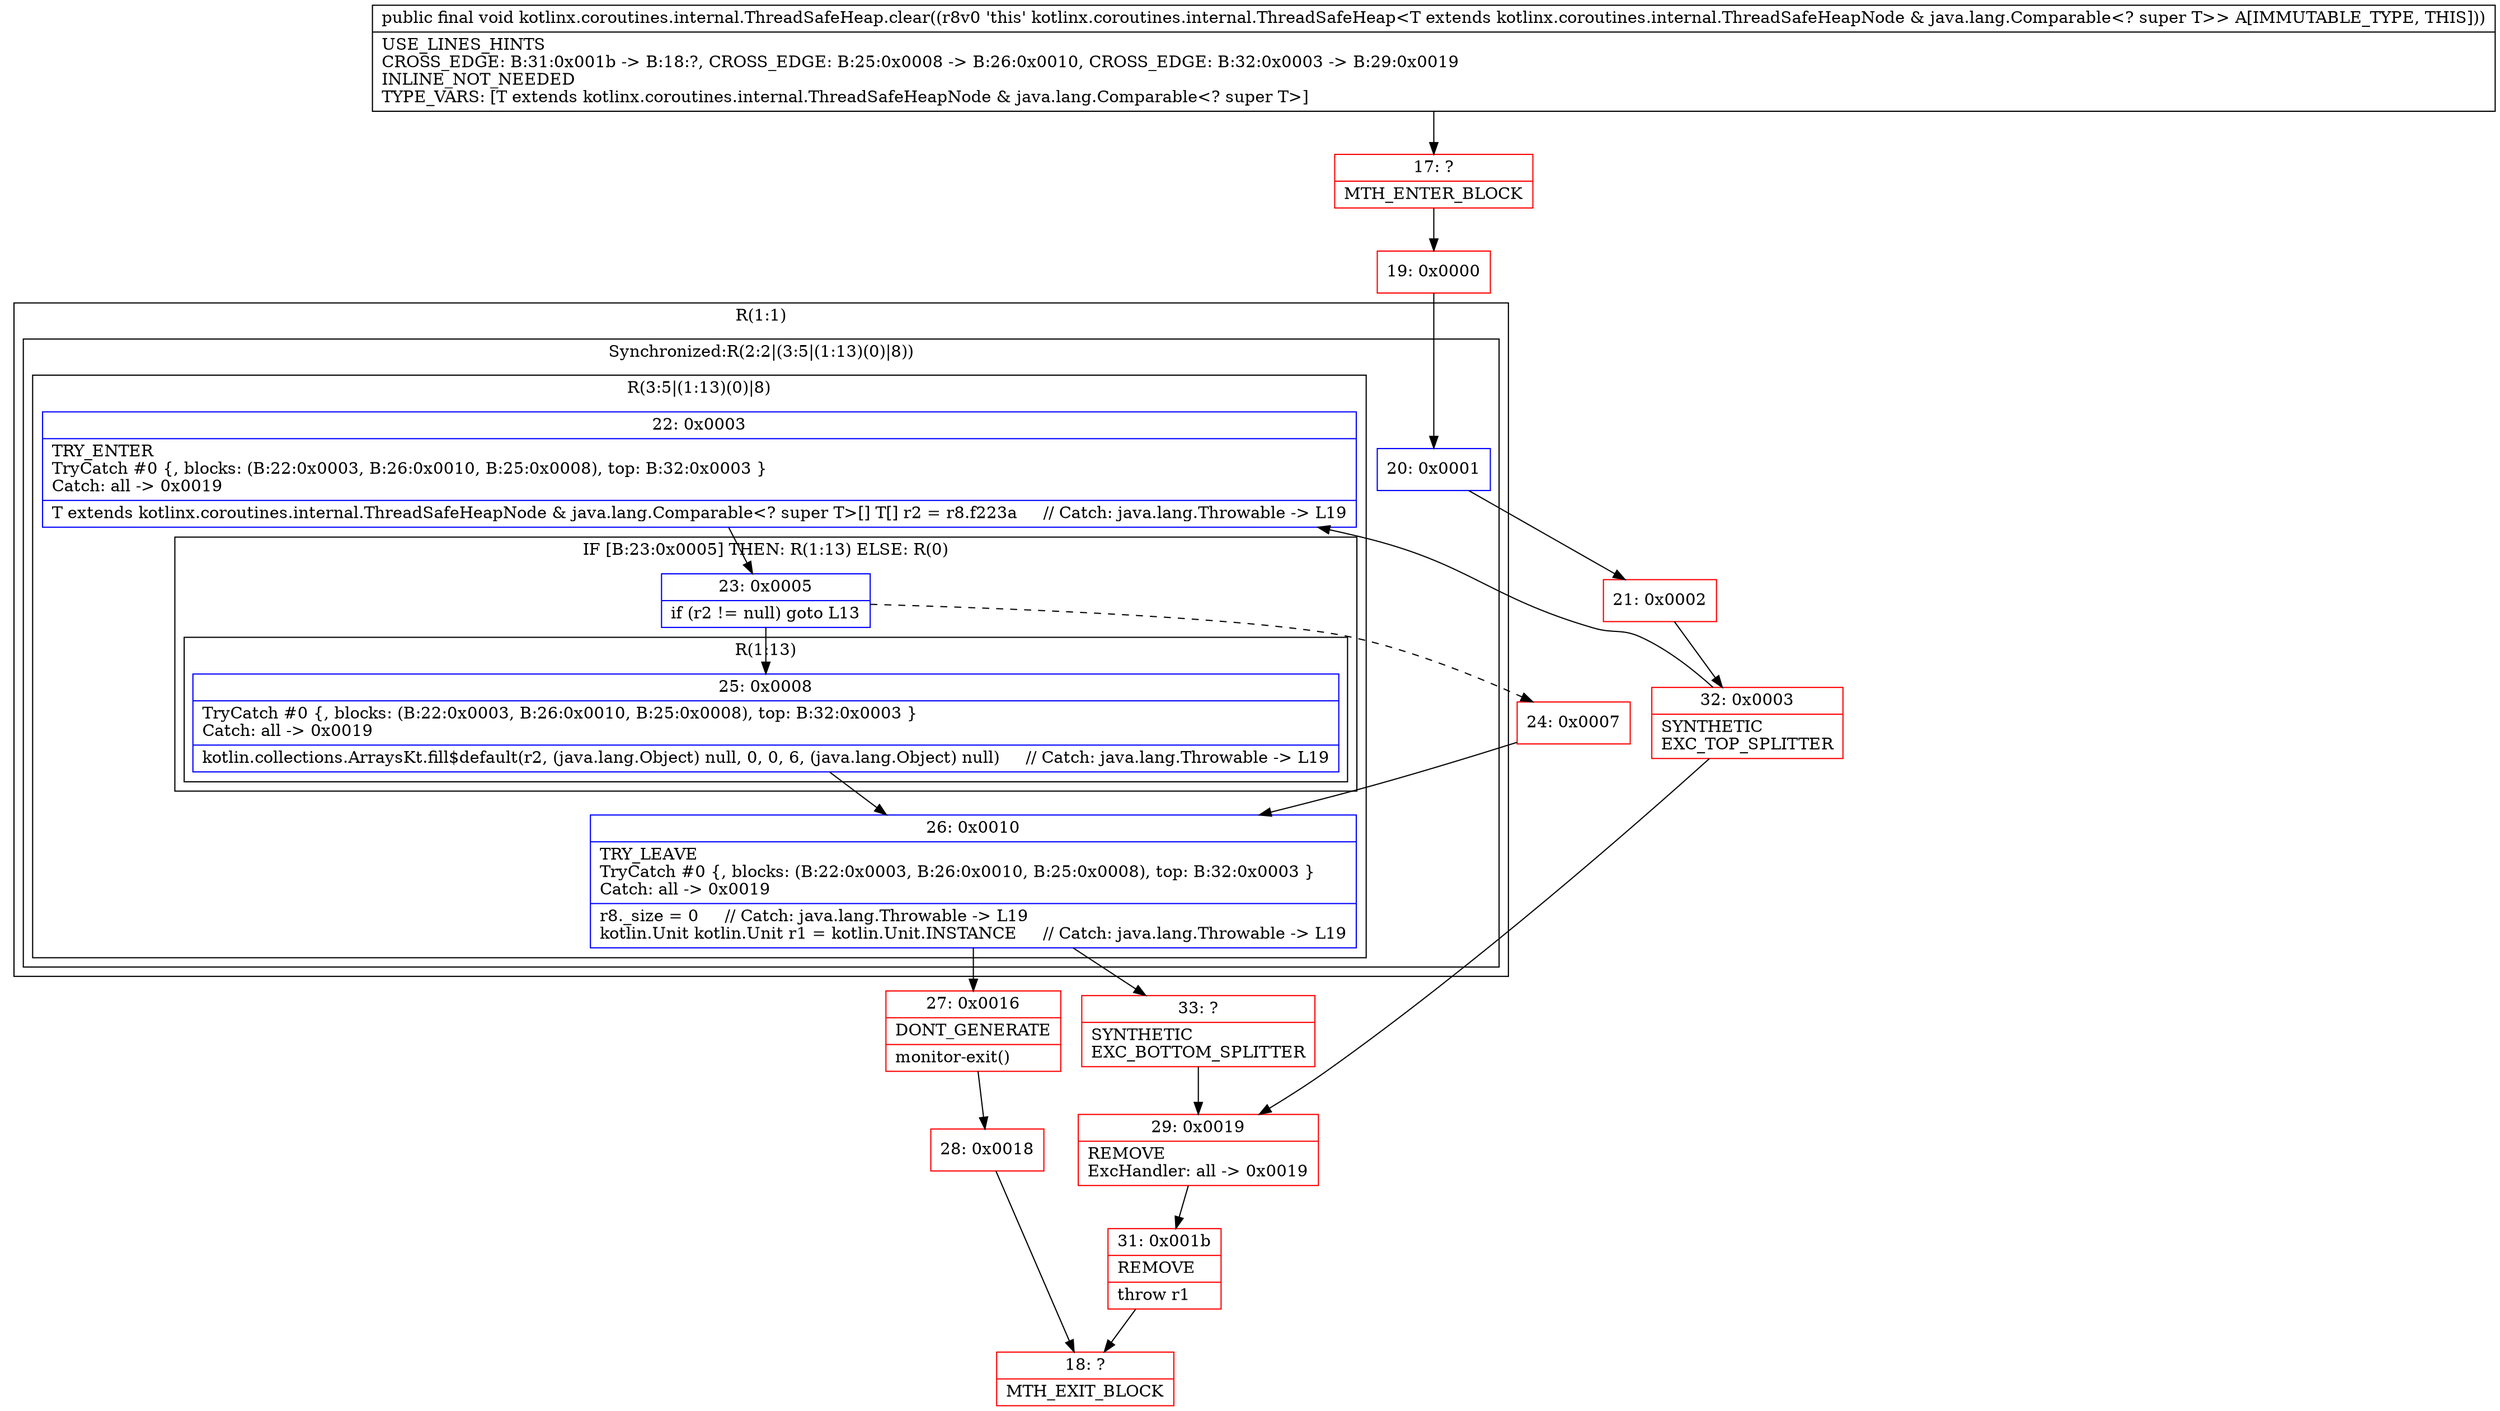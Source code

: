 digraph "CFG forkotlinx.coroutines.internal.ThreadSafeHeap.clear()V" {
subgraph cluster_Region_1368137122 {
label = "R(1:1)";
node [shape=record,color=blue];
subgraph cluster_SynchronizedRegion_564813582 {
label = "Synchronized:R(2:2|(3:5|(1:13)(0)|8))";
node [shape=record,color=blue];
Node_20 [shape=record,label="{20\:\ 0x0001}"];
subgraph cluster_Region_945109756 {
label = "R(3:5|(1:13)(0)|8)";
node [shape=record,color=blue];
Node_22 [shape=record,label="{22\:\ 0x0003|TRY_ENTER\lTryCatch #0 \{, blocks: (B:22:0x0003, B:26:0x0010, B:25:0x0008), top: B:32:0x0003 \}\lCatch: all \-\> 0x0019\l|T extends kotlinx.coroutines.internal.ThreadSafeHeapNode & java.lang.Comparable\<? super T\>[] T[] r2 = r8.f223a     \/\/ Catch: java.lang.Throwable \-\> L19\l}"];
subgraph cluster_IfRegion_45495939 {
label = "IF [B:23:0x0005] THEN: R(1:13) ELSE: R(0)";
node [shape=record,color=blue];
Node_23 [shape=record,label="{23\:\ 0x0005|if (r2 != null) goto L13\l}"];
subgraph cluster_Region_2139232453 {
label = "R(1:13)";
node [shape=record,color=blue];
Node_25 [shape=record,label="{25\:\ 0x0008|TryCatch #0 \{, blocks: (B:22:0x0003, B:26:0x0010, B:25:0x0008), top: B:32:0x0003 \}\lCatch: all \-\> 0x0019\l|kotlin.collections.ArraysKt.fill$default(r2, (java.lang.Object) null, 0, 0, 6, (java.lang.Object) null)     \/\/ Catch: java.lang.Throwable \-\> L19\l}"];
}
subgraph cluster_Region_409388994 {
label = "R(0)";
node [shape=record,color=blue];
}
}
Node_26 [shape=record,label="{26\:\ 0x0010|TRY_LEAVE\lTryCatch #0 \{, blocks: (B:22:0x0003, B:26:0x0010, B:25:0x0008), top: B:32:0x0003 \}\lCatch: all \-\> 0x0019\l|r8._size = 0     \/\/ Catch: java.lang.Throwable \-\> L19\lkotlin.Unit kotlin.Unit r1 = kotlin.Unit.INSTANCE     \/\/ Catch: java.lang.Throwable \-\> L19\l}"];
}
}
}
Node_17 [shape=record,color=red,label="{17\:\ ?|MTH_ENTER_BLOCK\l}"];
Node_19 [shape=record,color=red,label="{19\:\ 0x0000}"];
Node_21 [shape=record,color=red,label="{21\:\ 0x0002}"];
Node_32 [shape=record,color=red,label="{32\:\ 0x0003|SYNTHETIC\lEXC_TOP_SPLITTER\l}"];
Node_24 [shape=record,color=red,label="{24\:\ 0x0007}"];
Node_27 [shape=record,color=red,label="{27\:\ 0x0016|DONT_GENERATE\l|monitor\-exit()\l}"];
Node_28 [shape=record,color=red,label="{28\:\ 0x0018}"];
Node_18 [shape=record,color=red,label="{18\:\ ?|MTH_EXIT_BLOCK\l}"];
Node_33 [shape=record,color=red,label="{33\:\ ?|SYNTHETIC\lEXC_BOTTOM_SPLITTER\l}"];
Node_29 [shape=record,color=red,label="{29\:\ 0x0019|REMOVE\lExcHandler: all \-\> 0x0019\l}"];
Node_31 [shape=record,color=red,label="{31\:\ 0x001b|REMOVE\l|throw r1\l}"];
MethodNode[shape=record,label="{public final void kotlinx.coroutines.internal.ThreadSafeHeap.clear((r8v0 'this' kotlinx.coroutines.internal.ThreadSafeHeap\<T extends kotlinx.coroutines.internal.ThreadSafeHeapNode & java.lang.Comparable\<? super T\>\> A[IMMUTABLE_TYPE, THIS]))  | USE_LINES_HINTS\lCROSS_EDGE: B:31:0x001b \-\> B:18:?, CROSS_EDGE: B:25:0x0008 \-\> B:26:0x0010, CROSS_EDGE: B:32:0x0003 \-\> B:29:0x0019\lINLINE_NOT_NEEDED\lTYPE_VARS: [T extends kotlinx.coroutines.internal.ThreadSafeHeapNode & java.lang.Comparable\<? super T\>]\l}"];
MethodNode -> Node_17;Node_20 -> Node_21;
Node_22 -> Node_23;
Node_23 -> Node_24[style=dashed];
Node_23 -> Node_25;
Node_25 -> Node_26;
Node_26 -> Node_27;
Node_26 -> Node_33;
Node_17 -> Node_19;
Node_19 -> Node_20;
Node_21 -> Node_32;
Node_32 -> Node_22;
Node_32 -> Node_29;
Node_24 -> Node_26;
Node_27 -> Node_28;
Node_28 -> Node_18;
Node_33 -> Node_29;
Node_29 -> Node_31;
Node_31 -> Node_18;
}

